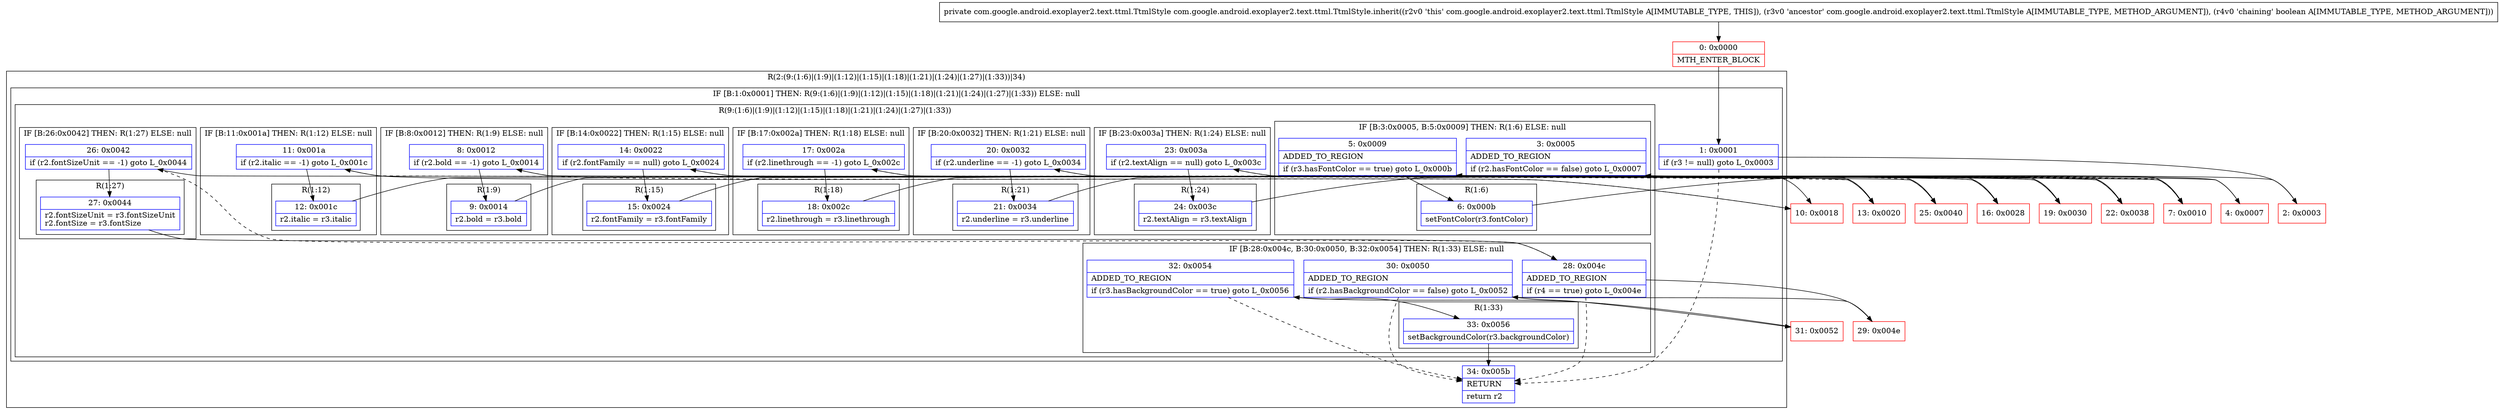 digraph "CFG forcom.google.android.exoplayer2.text.ttml.TtmlStyle.inherit(Lcom\/google\/android\/exoplayer2\/text\/ttml\/TtmlStyle;Z)Lcom\/google\/android\/exoplayer2\/text\/ttml\/TtmlStyle;" {
subgraph cluster_Region_1966262393 {
label = "R(2:(9:(1:6)|(1:9)|(1:12)|(1:15)|(1:18)|(1:21)|(1:24)|(1:27)|(1:33))|34)";
node [shape=record,color=blue];
subgraph cluster_IfRegion_913361581 {
label = "IF [B:1:0x0001] THEN: R(9:(1:6)|(1:9)|(1:12)|(1:15)|(1:18)|(1:21)|(1:24)|(1:27)|(1:33)) ELSE: null";
node [shape=record,color=blue];
Node_1 [shape=record,label="{1\:\ 0x0001|if (r3 != null) goto L_0x0003\l}"];
subgraph cluster_Region_534648825 {
label = "R(9:(1:6)|(1:9)|(1:12)|(1:15)|(1:18)|(1:21)|(1:24)|(1:27)|(1:33))";
node [shape=record,color=blue];
subgraph cluster_IfRegion_169567082 {
label = "IF [B:3:0x0005, B:5:0x0009] THEN: R(1:6) ELSE: null";
node [shape=record,color=blue];
Node_3 [shape=record,label="{3\:\ 0x0005|ADDED_TO_REGION\l|if (r2.hasFontColor == false) goto L_0x0007\l}"];
Node_5 [shape=record,label="{5\:\ 0x0009|ADDED_TO_REGION\l|if (r3.hasFontColor == true) goto L_0x000b\l}"];
subgraph cluster_Region_1762202448 {
label = "R(1:6)";
node [shape=record,color=blue];
Node_6 [shape=record,label="{6\:\ 0x000b|setFontColor(r3.fontColor)\l}"];
}
}
subgraph cluster_IfRegion_1495046526 {
label = "IF [B:8:0x0012] THEN: R(1:9) ELSE: null";
node [shape=record,color=blue];
Node_8 [shape=record,label="{8\:\ 0x0012|if (r2.bold == \-1) goto L_0x0014\l}"];
subgraph cluster_Region_907160699 {
label = "R(1:9)";
node [shape=record,color=blue];
Node_9 [shape=record,label="{9\:\ 0x0014|r2.bold = r3.bold\l}"];
}
}
subgraph cluster_IfRegion_1740839392 {
label = "IF [B:11:0x001a] THEN: R(1:12) ELSE: null";
node [shape=record,color=blue];
Node_11 [shape=record,label="{11\:\ 0x001a|if (r2.italic == \-1) goto L_0x001c\l}"];
subgraph cluster_Region_1181812187 {
label = "R(1:12)";
node [shape=record,color=blue];
Node_12 [shape=record,label="{12\:\ 0x001c|r2.italic = r3.italic\l}"];
}
}
subgraph cluster_IfRegion_2065408770 {
label = "IF [B:14:0x0022] THEN: R(1:15) ELSE: null";
node [shape=record,color=blue];
Node_14 [shape=record,label="{14\:\ 0x0022|if (r2.fontFamily == null) goto L_0x0024\l}"];
subgraph cluster_Region_1556949486 {
label = "R(1:15)";
node [shape=record,color=blue];
Node_15 [shape=record,label="{15\:\ 0x0024|r2.fontFamily = r3.fontFamily\l}"];
}
}
subgraph cluster_IfRegion_591275918 {
label = "IF [B:17:0x002a] THEN: R(1:18) ELSE: null";
node [shape=record,color=blue];
Node_17 [shape=record,label="{17\:\ 0x002a|if (r2.linethrough == \-1) goto L_0x002c\l}"];
subgraph cluster_Region_1831838191 {
label = "R(1:18)";
node [shape=record,color=blue];
Node_18 [shape=record,label="{18\:\ 0x002c|r2.linethrough = r3.linethrough\l}"];
}
}
subgraph cluster_IfRegion_1267342587 {
label = "IF [B:20:0x0032] THEN: R(1:21) ELSE: null";
node [shape=record,color=blue];
Node_20 [shape=record,label="{20\:\ 0x0032|if (r2.underline == \-1) goto L_0x0034\l}"];
subgraph cluster_Region_2126372413 {
label = "R(1:21)";
node [shape=record,color=blue];
Node_21 [shape=record,label="{21\:\ 0x0034|r2.underline = r3.underline\l}"];
}
}
subgraph cluster_IfRegion_745374771 {
label = "IF [B:23:0x003a] THEN: R(1:24) ELSE: null";
node [shape=record,color=blue];
Node_23 [shape=record,label="{23\:\ 0x003a|if (r2.textAlign == null) goto L_0x003c\l}"];
subgraph cluster_Region_1012754568 {
label = "R(1:24)";
node [shape=record,color=blue];
Node_24 [shape=record,label="{24\:\ 0x003c|r2.textAlign = r3.textAlign\l}"];
}
}
subgraph cluster_IfRegion_665572924 {
label = "IF [B:26:0x0042] THEN: R(1:27) ELSE: null";
node [shape=record,color=blue];
Node_26 [shape=record,label="{26\:\ 0x0042|if (r2.fontSizeUnit == \-1) goto L_0x0044\l}"];
subgraph cluster_Region_930588866 {
label = "R(1:27)";
node [shape=record,color=blue];
Node_27 [shape=record,label="{27\:\ 0x0044|r2.fontSizeUnit = r3.fontSizeUnit\lr2.fontSize = r3.fontSize\l}"];
}
}
subgraph cluster_IfRegion_2012999171 {
label = "IF [B:28:0x004c, B:30:0x0050, B:32:0x0054] THEN: R(1:33) ELSE: null";
node [shape=record,color=blue];
Node_28 [shape=record,label="{28\:\ 0x004c|ADDED_TO_REGION\l|if (r4 == true) goto L_0x004e\l}"];
Node_30 [shape=record,label="{30\:\ 0x0050|ADDED_TO_REGION\l|if (r2.hasBackgroundColor == false) goto L_0x0052\l}"];
Node_32 [shape=record,label="{32\:\ 0x0054|ADDED_TO_REGION\l|if (r3.hasBackgroundColor == true) goto L_0x0056\l}"];
subgraph cluster_Region_548786524 {
label = "R(1:33)";
node [shape=record,color=blue];
Node_33 [shape=record,label="{33\:\ 0x0056|setBackgroundColor(r3.backgroundColor)\l}"];
}
}
}
}
Node_34 [shape=record,label="{34\:\ 0x005b|RETURN\l|return r2\l}"];
}
Node_0 [shape=record,color=red,label="{0\:\ 0x0000|MTH_ENTER_BLOCK\l}"];
Node_2 [shape=record,color=red,label="{2\:\ 0x0003}"];
Node_4 [shape=record,color=red,label="{4\:\ 0x0007}"];
Node_7 [shape=record,color=red,label="{7\:\ 0x0010}"];
Node_10 [shape=record,color=red,label="{10\:\ 0x0018}"];
Node_13 [shape=record,color=red,label="{13\:\ 0x0020}"];
Node_16 [shape=record,color=red,label="{16\:\ 0x0028}"];
Node_19 [shape=record,color=red,label="{19\:\ 0x0030}"];
Node_22 [shape=record,color=red,label="{22\:\ 0x0038}"];
Node_25 [shape=record,color=red,label="{25\:\ 0x0040}"];
Node_29 [shape=record,color=red,label="{29\:\ 0x004e}"];
Node_31 [shape=record,color=red,label="{31\:\ 0x0052}"];
MethodNode[shape=record,label="{private com.google.android.exoplayer2.text.ttml.TtmlStyle com.google.android.exoplayer2.text.ttml.TtmlStyle.inherit((r2v0 'this' com.google.android.exoplayer2.text.ttml.TtmlStyle A[IMMUTABLE_TYPE, THIS]), (r3v0 'ancestor' com.google.android.exoplayer2.text.ttml.TtmlStyle A[IMMUTABLE_TYPE, METHOD_ARGUMENT]), (r4v0 'chaining' boolean A[IMMUTABLE_TYPE, METHOD_ARGUMENT])) }"];
MethodNode -> Node_0;
Node_1 -> Node_2;
Node_1 -> Node_34[style=dashed];
Node_3 -> Node_4;
Node_3 -> Node_7[style=dashed];
Node_5 -> Node_6;
Node_5 -> Node_7[style=dashed];
Node_6 -> Node_7;
Node_8 -> Node_9;
Node_8 -> Node_10[style=dashed];
Node_9 -> Node_10;
Node_11 -> Node_12;
Node_11 -> Node_13[style=dashed];
Node_12 -> Node_13;
Node_14 -> Node_15;
Node_14 -> Node_16[style=dashed];
Node_15 -> Node_16;
Node_17 -> Node_18;
Node_17 -> Node_19[style=dashed];
Node_18 -> Node_19;
Node_20 -> Node_21;
Node_20 -> Node_22[style=dashed];
Node_21 -> Node_22;
Node_23 -> Node_24;
Node_23 -> Node_25[style=dashed];
Node_24 -> Node_25;
Node_26 -> Node_27;
Node_26 -> Node_28[style=dashed];
Node_27 -> Node_28;
Node_28 -> Node_29;
Node_28 -> Node_34[style=dashed];
Node_30 -> Node_31;
Node_30 -> Node_34[style=dashed];
Node_32 -> Node_33;
Node_32 -> Node_34[style=dashed];
Node_33 -> Node_34;
Node_0 -> Node_1;
Node_2 -> Node_3;
Node_4 -> Node_5;
Node_7 -> Node_8;
Node_10 -> Node_11;
Node_13 -> Node_14;
Node_16 -> Node_17;
Node_19 -> Node_20;
Node_22 -> Node_23;
Node_25 -> Node_26;
Node_29 -> Node_30;
Node_31 -> Node_32;
}

